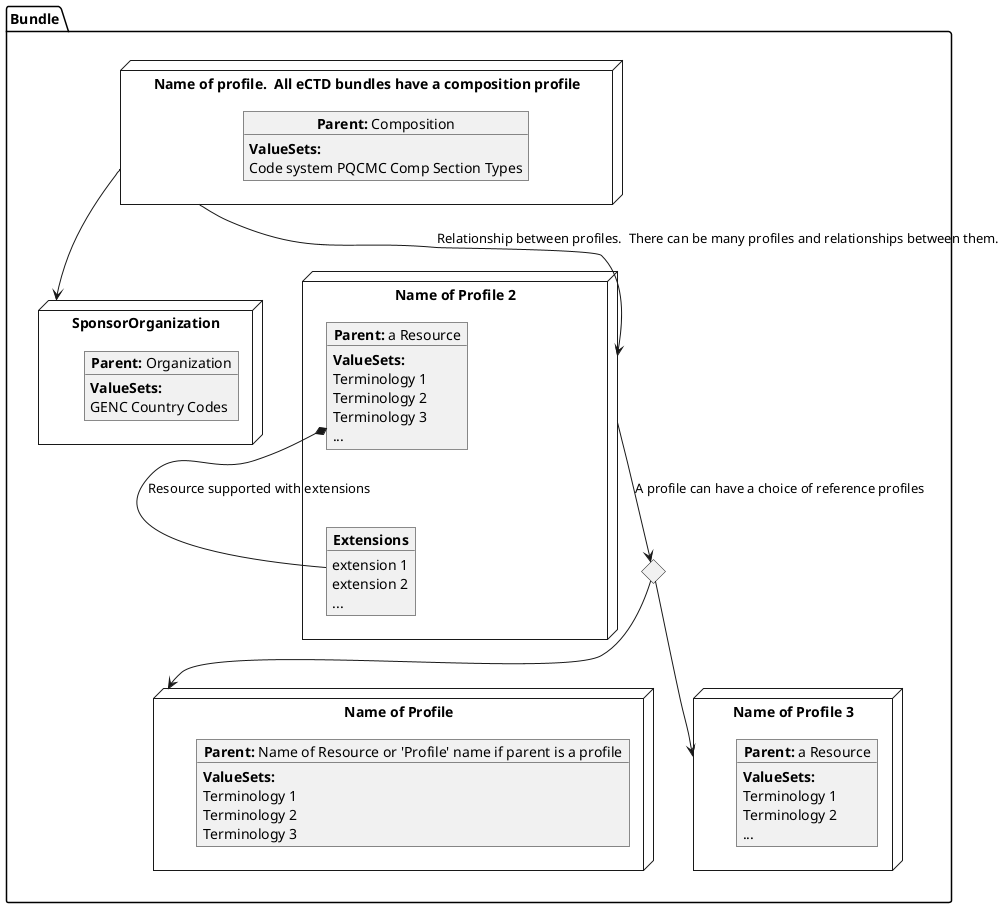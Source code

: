 @startuml
allowmixing
'Mixed model of use case and object
package "Bundle" as NODES {
node "Name of Profile" as Nameprofile {
       object "**Parent:** Name of Resource or 'Profile' name if parent is a profile" as objcs {
        **ValueSets:**
          Terminology 1
          Terminology 2
          Terminology 3
      }
}  
 node "SponsorOrganization" as NSO { 
      object "**Parent:** Organization" as objAu {
        **ValueSets:**
        GENC Country Codes
    }
} 
  
  node "Name of Profile 2" as NN { 
      object "**Parent:** a Resource" as obj3 {
        **ValueSets:**
          Terminology 1
          Terminology 2
          Terminology 3
          ...
      }
  object "**Extensions**" as objExs {
        extension 1
        extension 2
        ...
    }
 obj3 *-- objExs : Resource supported with extensions

  }

node "Name of profile.  All eCTD bundles have a composition profile" as N1 { 
      object "**Parent:** Composition" as obj1 {
      **ValueSets:**
      Code system PQCMC Comp Section Types
    }
     
}

diamond CH 

node "Name of Profile 3" as NN3 { 
      object "**Parent:** a Resource" as obj33 {
        **ValueSets:**
          Terminology 1
          Terminology 2
          ...
}
}

N1 --> NSO
NN --> CH : A profile can have a choice of reference profiles
CH --> Nameprofile
CH --> NN3
N1 --> NN :  Relationship between profiles.  There can be many profiles and relationships between them.
}
@enduml